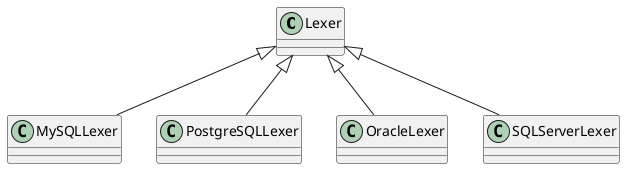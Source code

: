 @startuml

class Lexer

Lexer <|-- MySQLLexer
Lexer <|-- PostgreSQLLexer
Lexer <|-- OracleLexer
Lexer <|-- SQLServerLexer


@enduml